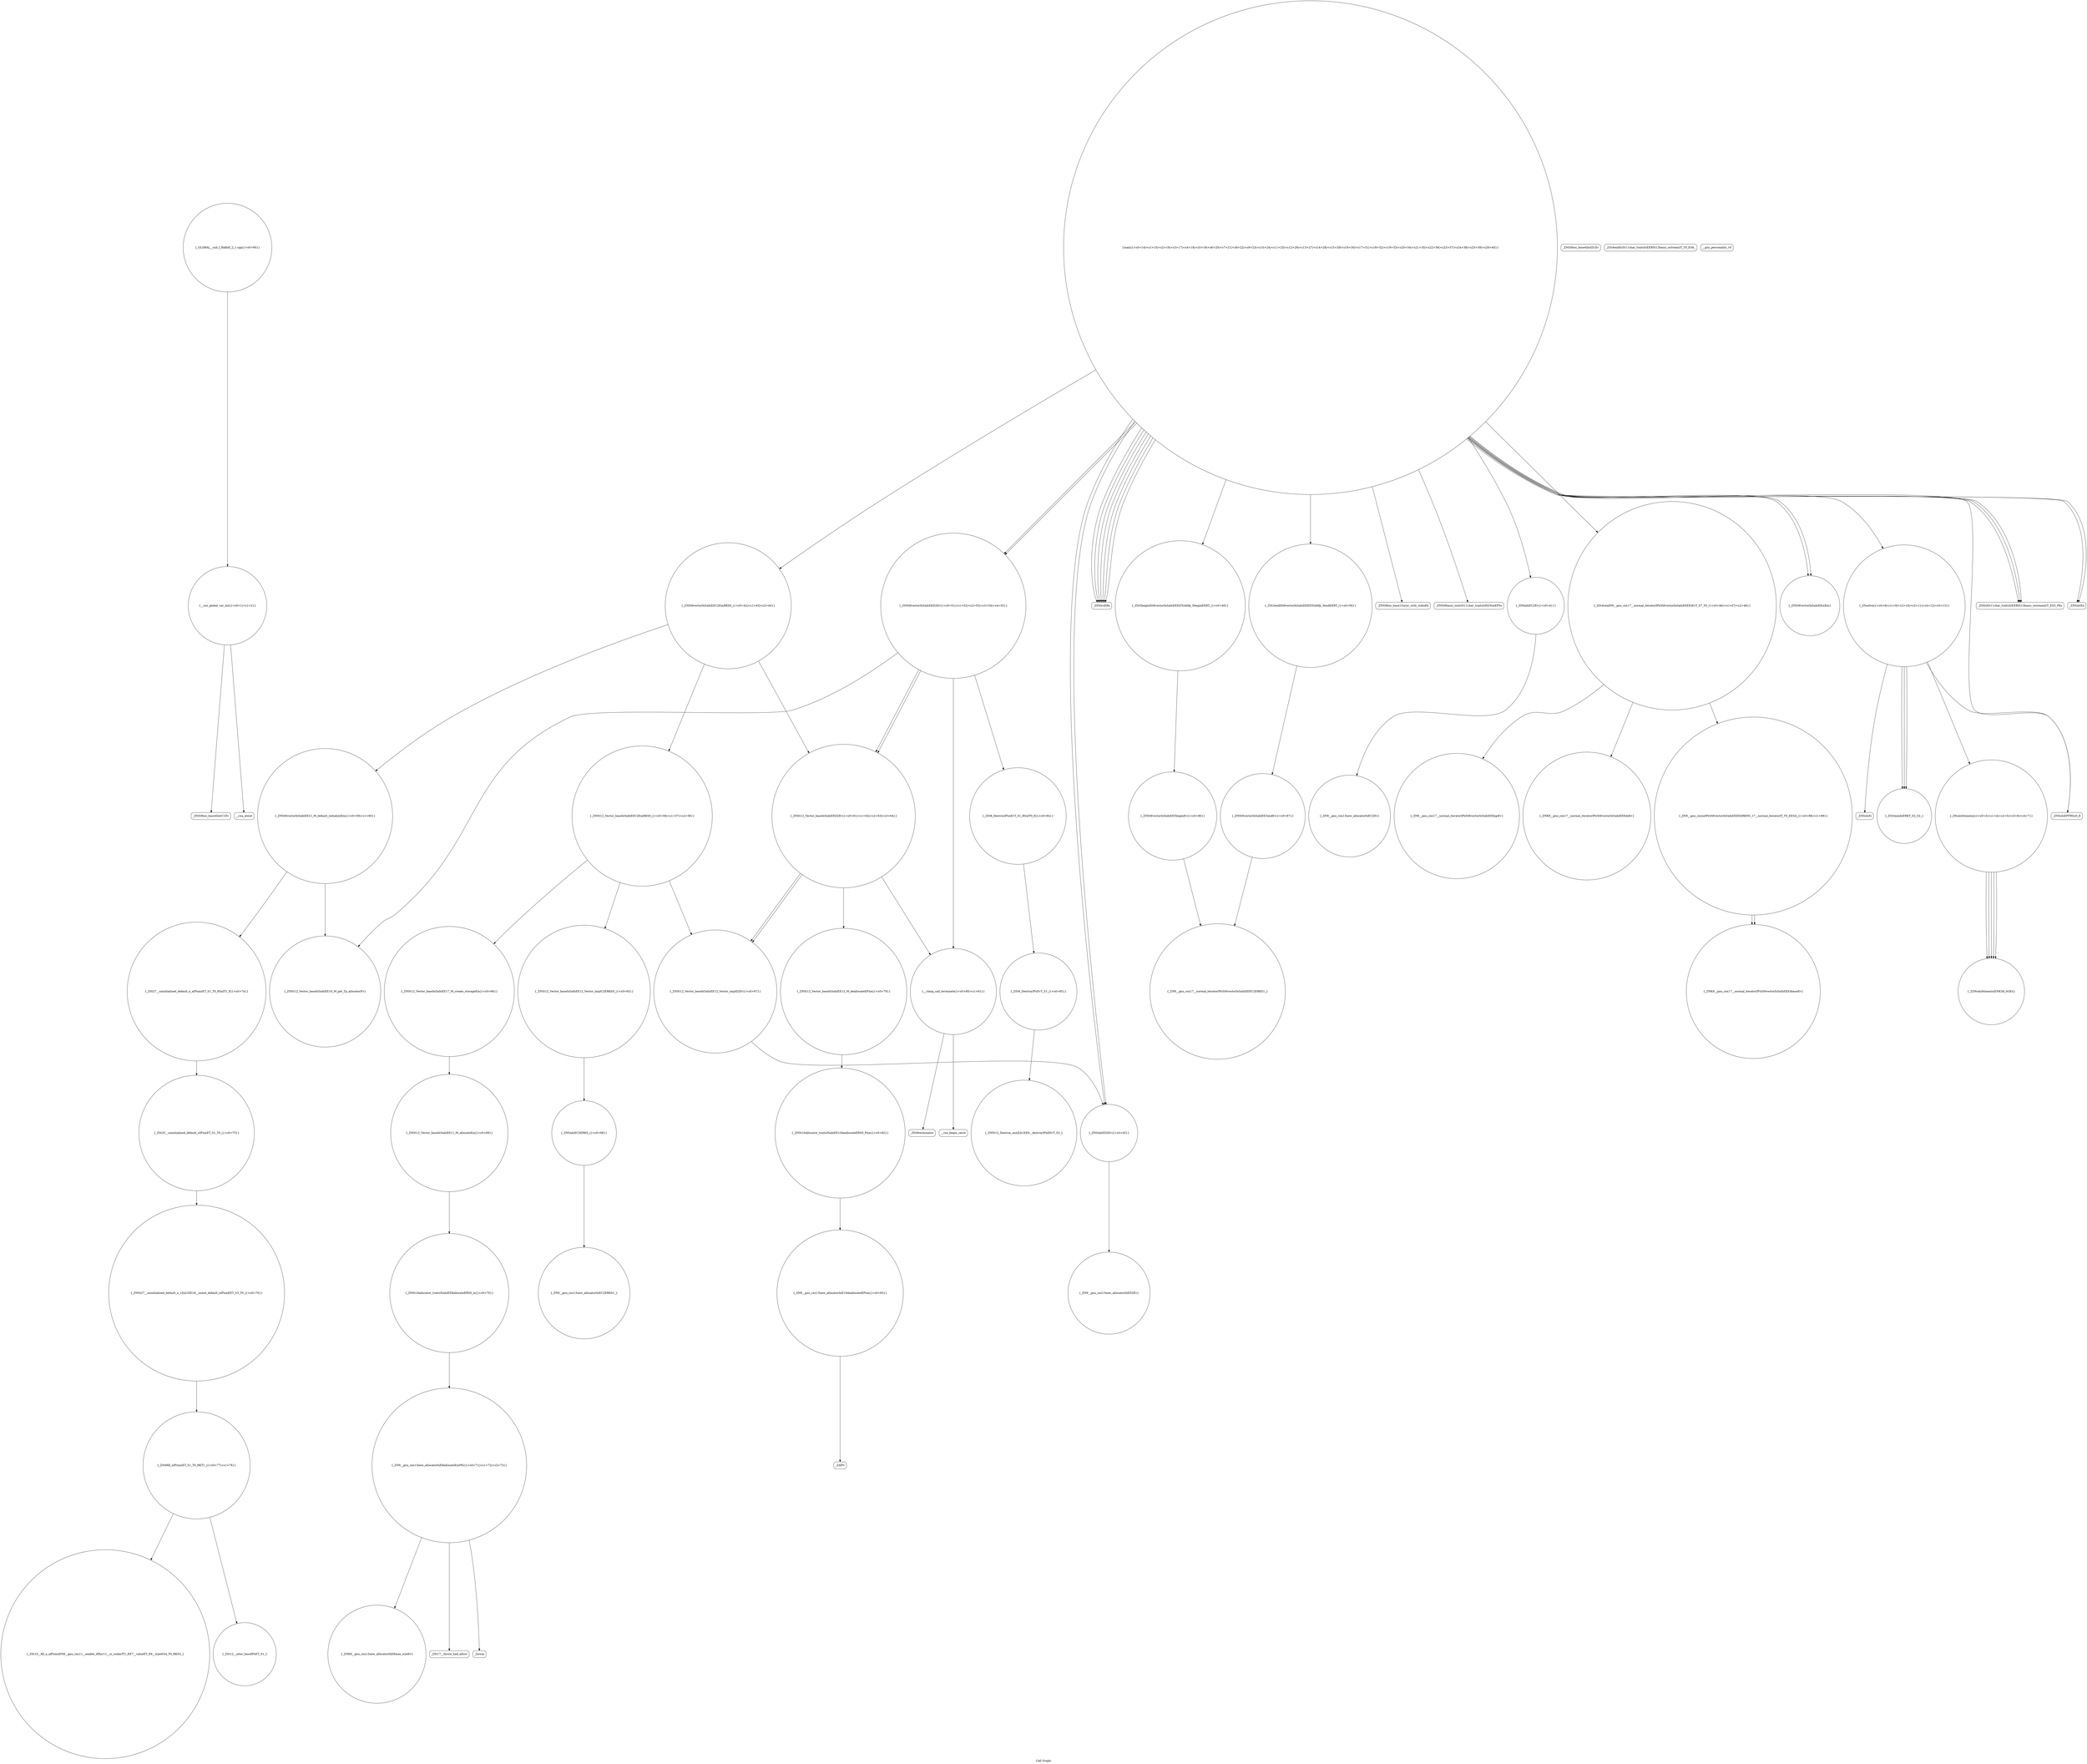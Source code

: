 digraph "Call Graph" {
	label="Call Graph";

	Node0x55e0407c7950 [shape=record,shape=circle,label="{__cxx_global_var_init|{<s0>1|<s1>2}}"];
	Node0x55e0407c7950:s0 -> Node0x55e0407c79d0[color=black];
	Node0x55e0407c7950:s1 -> Node0x55e0407c7ad0[color=black];
	Node0x55e0407c8fd0 [shape=record,shape=circle,label="{_ZNSt27__uninitialized_default_n_1ILb1EE18__uninit_default_nIPxmEET_S3_T0_|{<s0>76}}"];
	Node0x55e0407c8fd0:s0 -> Node0x55e0407c9050[color=black];
	Node0x55e0407c7cd0 [shape=record,shape=circle,label="{_ZSt3minIxERKT_S2_S2_}"];
	Node0x55e0407ca370 [shape=record,shape=Mrecord,label="{_ZSt9terminatev}"];
	Node0x55e0407c8050 [shape=record,shape=Mrecord,label="{_ZNSirsERx}"];
	Node0x55e0407ca6f0 [shape=record,shape=circle,label="{_ZNSt6vectorIxSaIxEE5beginEv|{<s0>86}}"];
	Node0x55e0407ca6f0:s0 -> Node0x55e0407ca770[color=black];
	Node0x55e0407c83d0 [shape=record,shape=circle,label="{_ZSt3endISt6vectorIxSaIxEEEDTcldtfp_3endEERT_|{<s0>50}}"];
	Node0x55e0407c83d0:s0 -> Node0x55e0407ca7f0[color=black];
	Node0x55e0407caa70 [shape=record,shape=circle,label="{_GLOBAL__sub_I_Rafbill_2_1.cpp|{<s0>90}}"];
	Node0x55e0407caa70:s0 -> Node0x55e0407c7950[color=black];
	Node0x55e0407c8750 [shape=record,shape=circle,label="{_ZNSt12_Vector_baseIxSaIxEEC2EmRKS0_|{<s0>56|<s1>57|<s2>58}}"];
	Node0x55e0407c8750:s0 -> Node0x55e0407c88d0[color=black];
	Node0x55e0407c8750:s1 -> Node0x55e0407c8950[color=black];
	Node0x55e0407c8750:s2 -> Node0x55e0407c89d0[color=black];
	Node0x55e0407c8ad0 [shape=record,shape=circle,label="{_ZN9__gnu_cxx13new_allocatorIxEC2ERKS1_}"];
	Node0x55e0407c8e50 [shape=record,shape=circle,label="{_ZSt27__uninitialized_default_n_aIPxmxET_S1_T0_RSaIT1_E|{<s0>74}}"];
	Node0x55e0407c8e50:s0 -> Node0x55e0407c8f50[color=black];
	Node0x55e0407c7b50 [shape=record,shape=circle,label="{_Z9calcbtimexxx|{<s0>3|<s1>4|<s2>5|<s3>6|<s4>7}}"];
	Node0x55e0407c7b50:s0 -> Node0x55e0407c7bd0[color=black];
	Node0x55e0407c7b50:s1 -> Node0x55e0407c7bd0[color=black];
	Node0x55e0407c7b50:s2 -> Node0x55e0407c7bd0[color=black];
	Node0x55e0407c7b50:s3 -> Node0x55e0407c7bd0[color=black];
	Node0x55e0407c7b50:s4 -> Node0x55e0407c7bd0[color=black];
	Node0x55e0407ca1f0 [shape=record,shape=circle,label="{_ZNSt12_Vector_baseIxSaIxEE13_M_deallocateEPxm|{<s0>79}}"];
	Node0x55e0407ca1f0:s0 -> Node0x55e0407ca3f0[color=black];
	Node0x55e0407c7ed0 [shape=record,shape=circle,label="{main|{<s0>14|<s1>15|<s2>16|<s3>17|<s4>18|<s5>19|<s6>20|<s7>21|<s8>22|<s9>23|<s10>24|<s11>25|<s12>26|<s13>27|<s14>28|<s15>29|<s16>30|<s17>31|<s18>32|<s19>33|<s20>34|<s21>35|<s22>36|<s23>37|<s24>38|<s25>39|<s26>40}}"];
	Node0x55e0407c7ed0:s0 -> Node0x55e0407c7f50[color=black];
	Node0x55e0407c7ed0:s1 -> Node0x55e0407c7fd0[color=black];
	Node0x55e0407c7ed0:s2 -> Node0x55e0407c8050[color=black];
	Node0x55e0407c7ed0:s3 -> Node0x55e0407c8050[color=black];
	Node0x55e0407c7ed0:s4 -> Node0x55e0407c8050[color=black];
	Node0x55e0407c7ed0:s5 -> Node0x55e0407c8050[color=black];
	Node0x55e0407c7ed0:s6 -> Node0x55e0407c8050[color=black];
	Node0x55e0407c7ed0:s7 -> Node0x55e0407c8050[color=black];
	Node0x55e0407c7ed0:s8 -> Node0x55e0407c8050[color=black];
	Node0x55e0407c7ed0:s9 -> Node0x55e0407c80d0[color=black];
	Node0x55e0407c7ed0:s10 -> Node0x55e0407c8150[color=black];
	Node0x55e0407c7ed0:s11 -> Node0x55e0407c8250[color=black];
	Node0x55e0407c7ed0:s12 -> Node0x55e0407c8350[color=black];
	Node0x55e0407c7ed0:s13 -> Node0x55e0407c83d0[color=black];
	Node0x55e0407c7ed0:s14 -> Node0x55e0407c82d0[color=black];
	Node0x55e0407c7ed0:s15 -> Node0x55e0407c8450[color=black];
	Node0x55e0407c7ed0:s16 -> Node0x55e0407c7c50[color=black];
	Node0x55e0407c7ed0:s17 -> Node0x55e0407c8450[color=black];
	Node0x55e0407c7ed0:s18 -> Node0x55e0407c8250[color=black];
	Node0x55e0407c7ed0:s19 -> Node0x55e0407c85d0[color=black];
	Node0x55e0407c7ed0:s20 -> Node0x55e0407c84d0[color=black];
	Node0x55e0407c7ed0:s21 -> Node0x55e0407c8550[color=black];
	Node0x55e0407c7ed0:s22 -> Node0x55e0407c84d0[color=black];
	Node0x55e0407c7ed0:s23 -> Node0x55e0407c8550[color=black];
	Node0x55e0407c7ed0:s24 -> Node0x55e0407c84d0[color=black];
	Node0x55e0407c7ed0:s25 -> Node0x55e0407c7dd0[color=black];
	Node0x55e0407c7ed0:s26 -> Node0x55e0407c85d0[color=black];
	Node0x55e0407ca570 [shape=record,shape=circle,label="{_ZSt8_DestroyIPxxEvT_S1_RSaIT0_E|{<s0>84}}"];
	Node0x55e0407ca570:s0 -> Node0x55e0407ca5f0[color=black];
	Node0x55e0407c8250 [shape=record,shape=circle,label="{_ZNSaIxED2Ev|{<s0>45}}"];
	Node0x55e0407c8250:s0 -> Node0x55e0407c86d0[color=black];
	Node0x55e0407ca8f0 [shape=record,shape=circle,label="{_ZNK9__gnu_cxx17__normal_iteratorIPxSt6vectorIxSaIxEEEdeEv}"];
	Node0x55e0407c85d0 [shape=record,shape=circle,label="{_ZNSt6vectorIxSaIxEED2Ev|{<s0>51|<s1>52|<s2>53|<s3>54|<s4>55}}"];
	Node0x55e0407c85d0:s0 -> Node0x55e0407c8ed0[color=black];
	Node0x55e0407c85d0:s1 -> Node0x55e0407ca570[color=black];
	Node0x55e0407c85d0:s2 -> Node0x55e0407c8850[color=black];
	Node0x55e0407c85d0:s3 -> Node0x55e0407c8850[color=black];
	Node0x55e0407c85d0:s4 -> Node0x55e0407ca270[color=black];
	Node0x55e0407c8950 [shape=record,shape=circle,label="{_ZNSt12_Vector_baseIxSaIxEE17_M_create_storageEm|{<s0>66}}"];
	Node0x55e0407c8950:s0 -> Node0x55e0407c8b50[color=black];
	Node0x55e0407c8cd0 [shape=record,shape=circle,label="{_ZNK9__gnu_cxx13new_allocatorIxE8max_sizeEv}"];
	Node0x55e0407c79d0 [shape=record,shape=Mrecord,label="{_ZNSt8ios_base4InitC1Ev}"];
	Node0x55e0407c9050 [shape=record,shape=circle,label="{_ZSt6fill_nIPxmxET_S1_T0_RKT1_|{<s0>77|<s1>78}}"];
	Node0x55e0407c9050:s0 -> Node0x55e0407ca170[color=black];
	Node0x55e0407c9050:s1 -> Node0x55e0407c90d0[color=black];
	Node0x55e0407c7d50 [shape=record,shape=Mrecord,label="{_ZNSolsEi}"];
	Node0x55e0407ca3f0 [shape=record,shape=circle,label="{_ZNSt16allocator_traitsISaIxEE10deallocateERS0_Pxm|{<s0>82}}"];
	Node0x55e0407ca3f0:s0 -> Node0x55e0407ca470[color=black];
	Node0x55e0407c80d0 [shape=record,shape=circle,label="{_ZNSaIxEC2Ev|{<s0>41}}"];
	Node0x55e0407c80d0:s0 -> Node0x55e0407c8650[color=black];
	Node0x55e0407ca770 [shape=record,shape=circle,label="{_ZN9__gnu_cxx17__normal_iteratorIPxSt6vectorIxSaIxEEEC2ERKS1_}"];
	Node0x55e0407c8450 [shape=record,shape=circle,label="{_ZNSt6vectorIxSaIxEEixEm}"];
	Node0x55e0407c87d0 [shape=record,shape=circle,label="{_ZNSt6vectorIxSaIxEE21_M_default_initializeEm|{<s0>59|<s1>60}}"];
	Node0x55e0407c87d0:s0 -> Node0x55e0407c8ed0[color=black];
	Node0x55e0407c87d0:s1 -> Node0x55e0407c8e50[color=black];
	Node0x55e0407c8b50 [shape=record,shape=circle,label="{_ZNSt12_Vector_baseIxSaIxEE11_M_allocateEm|{<s0>69}}"];
	Node0x55e0407c8b50:s0 -> Node0x55e0407c8bd0[color=black];
	Node0x55e0407c8ed0 [shape=record,shape=circle,label="{_ZNSt12_Vector_baseIxSaIxEE19_M_get_Tp_allocatorEv}"];
	Node0x55e0407c7bd0 [shape=record,shape=circle,label="{_ZZ9calcbtimexxxENK3$_0clEx}"];
	Node0x55e0407ca270 [shape=record,shape=circle,label="{__clang_call_terminate|{<s0>80|<s1>81}}"];
	Node0x55e0407ca270:s0 -> Node0x55e0407ca2f0[color=black];
	Node0x55e0407ca270:s1 -> Node0x55e0407ca370[color=black];
	Node0x55e0407c7f50 [shape=record,shape=Mrecord,label="{_ZNSt8ios_base15sync_with_stdioEb}"];
	Node0x55e0407ca5f0 [shape=record,shape=circle,label="{_ZSt8_DestroyIPxEvT_S1_|{<s0>85}}"];
	Node0x55e0407ca5f0:s0 -> Node0x55e0407ca670[color=black];
	Node0x55e0407c82d0 [shape=record,shape=circle,label="{_ZSt4iotaIN9__gnu_cxx17__normal_iteratorIPxSt6vectorIxSaIxEEEEiEvT_S7_T0_|{<s0>46|<s1>47|<s2>48}}"];
	Node0x55e0407c82d0:s0 -> Node0x55e0407ca870[color=black];
	Node0x55e0407c82d0:s1 -> Node0x55e0407ca8f0[color=black];
	Node0x55e0407c82d0:s2 -> Node0x55e0407ca970[color=black];
	Node0x55e0407ca970 [shape=record,shape=circle,label="{_ZN9__gnu_cxx17__normal_iteratorIPxSt6vectorIxSaIxEEEppEv}"];
	Node0x55e0407c8650 [shape=record,shape=circle,label="{_ZN9__gnu_cxx13new_allocatorIxEC2Ev}"];
	Node0x55e0407c89d0 [shape=record,shape=circle,label="{_ZNSt12_Vector_baseIxSaIxEE12_Vector_implD2Ev|{<s0>67}}"];
	Node0x55e0407c89d0:s0 -> Node0x55e0407c8250[color=black];
	Node0x55e0407c8d50 [shape=record,shape=Mrecord,label="{_ZSt17__throw_bad_allocv}"];
	Node0x55e0407c7a50 [shape=record,shape=Mrecord,label="{_ZNSt8ios_base4InitD1Ev}"];
	Node0x55e0407c90d0 [shape=record,shape=circle,label="{_ZSt10__fill_n_aIPxmxEN9__gnu_cxx11__enable_ifIXsr11__is_scalarIT1_EE7__valueET_E6__typeES4_T0_RKS3_}"];
	Node0x55e0407c7dd0 [shape=record,shape=Mrecord,label="{_ZNSolsEPFRSoS_E}"];
	Node0x55e0407ca470 [shape=record,shape=circle,label="{_ZN9__gnu_cxx13new_allocatorIxE10deallocateEPxm|{<s0>83}}"];
	Node0x55e0407ca470:s0 -> Node0x55e0407ca4f0[color=black];
	Node0x55e0407c8150 [shape=record,shape=circle,label="{_ZNSt6vectorIxSaIxEEC2EmRKS0_|{<s0>42|<s1>43|<s2>44}}"];
	Node0x55e0407c8150:s0 -> Node0x55e0407c8750[color=black];
	Node0x55e0407c8150:s1 -> Node0x55e0407c87d0[color=black];
	Node0x55e0407c8150:s2 -> Node0x55e0407c8850[color=black];
	Node0x55e0407ca7f0 [shape=record,shape=circle,label="{_ZNSt6vectorIxSaIxEE3endEv|{<s0>87}}"];
	Node0x55e0407ca7f0:s0 -> Node0x55e0407ca770[color=black];
	Node0x55e0407c84d0 [shape=record,shape=Mrecord,label="{_ZStlsISt11char_traitsIcEERSt13basic_ostreamIcT_ES5_PKc}"];
	Node0x55e0407c8850 [shape=record,shape=circle,label="{_ZNSt12_Vector_baseIxSaIxEED2Ev|{<s0>61|<s1>62|<s2>63|<s3>64}}"];
	Node0x55e0407c8850:s0 -> Node0x55e0407ca1f0[color=black];
	Node0x55e0407c8850:s1 -> Node0x55e0407c89d0[color=black];
	Node0x55e0407c8850:s2 -> Node0x55e0407c89d0[color=black];
	Node0x55e0407c8850:s3 -> Node0x55e0407ca270[color=black];
	Node0x55e0407c8bd0 [shape=record,shape=circle,label="{_ZNSt16allocator_traitsISaIxEE8allocateERS0_m|{<s0>70}}"];
	Node0x55e0407c8bd0:s0 -> Node0x55e0407c8c50[color=black];
	Node0x55e0407c8f50 [shape=record,shape=circle,label="{_ZSt25__uninitialized_default_nIPxmET_S1_T0_|{<s0>75}}"];
	Node0x55e0407c8f50:s0 -> Node0x55e0407c8fd0[color=black];
	Node0x55e0407c7c50 [shape=record,shape=circle,label="{_Z5solvei|{<s0>8|<s1>9|<s2>10|<s3>11|<s4>12|<s5>13}}"];
	Node0x55e0407c7c50:s0 -> Node0x55e0407c7b50[color=black];
	Node0x55e0407c7c50:s1 -> Node0x55e0407c7cd0[color=black];
	Node0x55e0407c7c50:s2 -> Node0x55e0407c7cd0[color=black];
	Node0x55e0407c7c50:s3 -> Node0x55e0407c7cd0[color=black];
	Node0x55e0407c7c50:s4 -> Node0x55e0407c7d50[color=black];
	Node0x55e0407c7c50:s5 -> Node0x55e0407c7dd0[color=black];
	Node0x55e0407ca2f0 [shape=record,shape=Mrecord,label="{__cxa_begin_catch}"];
	Node0x55e0407c7fd0 [shape=record,shape=Mrecord,label="{_ZNSt9basic_iosIcSt11char_traitsIcEE3tieEPSo}"];
	Node0x55e0407ca670 [shape=record,shape=circle,label="{_ZNSt12_Destroy_auxILb1EE9__destroyIPxEEvT_S3_}"];
	Node0x55e0407c8350 [shape=record,shape=circle,label="{_ZSt5beginISt6vectorIxSaIxEEEDTcldtfp_5beginEERT_|{<s0>49}}"];
	Node0x55e0407c8350:s0 -> Node0x55e0407ca6f0[color=black];
	Node0x55e0407ca9f0 [shape=record,shape=circle,label="{_ZNK9__gnu_cxx17__normal_iteratorIPxSt6vectorIxSaIxEEE4baseEv}"];
	Node0x55e0407c86d0 [shape=record,shape=circle,label="{_ZN9__gnu_cxx13new_allocatorIxED2Ev}"];
	Node0x55e0407c8a50 [shape=record,shape=circle,label="{_ZNSaIxEC2ERKS_|{<s0>68}}"];
	Node0x55e0407c8a50:s0 -> Node0x55e0407c8ad0[color=black];
	Node0x55e0407c8dd0 [shape=record,shape=Mrecord,label="{_Znwm}"];
	Node0x55e0407c7ad0 [shape=record,shape=Mrecord,label="{__cxa_atexit}"];
	Node0x55e0407ca170 [shape=record,shape=circle,label="{_ZSt12__niter_baseIPxET_S1_}"];
	Node0x55e0407c7e50 [shape=record,shape=Mrecord,label="{_ZSt4endlIcSt11char_traitsIcEERSt13basic_ostreamIT_T0_ES6_}"];
	Node0x55e0407ca4f0 [shape=record,shape=Mrecord,label="{_ZdlPv}"];
	Node0x55e0407c81d0 [shape=record,shape=Mrecord,label="{__gxx_personality_v0}"];
	Node0x55e0407ca870 [shape=record,shape=circle,label="{_ZN9__gnu_cxxneIPxSt6vectorIxSaIxEEEEbRKNS_17__normal_iteratorIT_T0_EESA_|{<s0>88|<s1>89}}"];
	Node0x55e0407ca870:s0 -> Node0x55e0407ca9f0[color=black];
	Node0x55e0407ca870:s1 -> Node0x55e0407ca9f0[color=black];
	Node0x55e0407c8550 [shape=record,shape=Mrecord,label="{_ZNSolsEx}"];
	Node0x55e0407c88d0 [shape=record,shape=circle,label="{_ZNSt12_Vector_baseIxSaIxEE12_Vector_implC2ERKS0_|{<s0>65}}"];
	Node0x55e0407c88d0:s0 -> Node0x55e0407c8a50[color=black];
	Node0x55e0407c8c50 [shape=record,shape=circle,label="{_ZN9__gnu_cxx13new_allocatorIxE8allocateEmPKv|{<s0>71|<s1>72|<s2>73}}"];
	Node0x55e0407c8c50:s0 -> Node0x55e0407c8cd0[color=black];
	Node0x55e0407c8c50:s1 -> Node0x55e0407c8d50[color=black];
	Node0x55e0407c8c50:s2 -> Node0x55e0407c8dd0[color=black];
}
